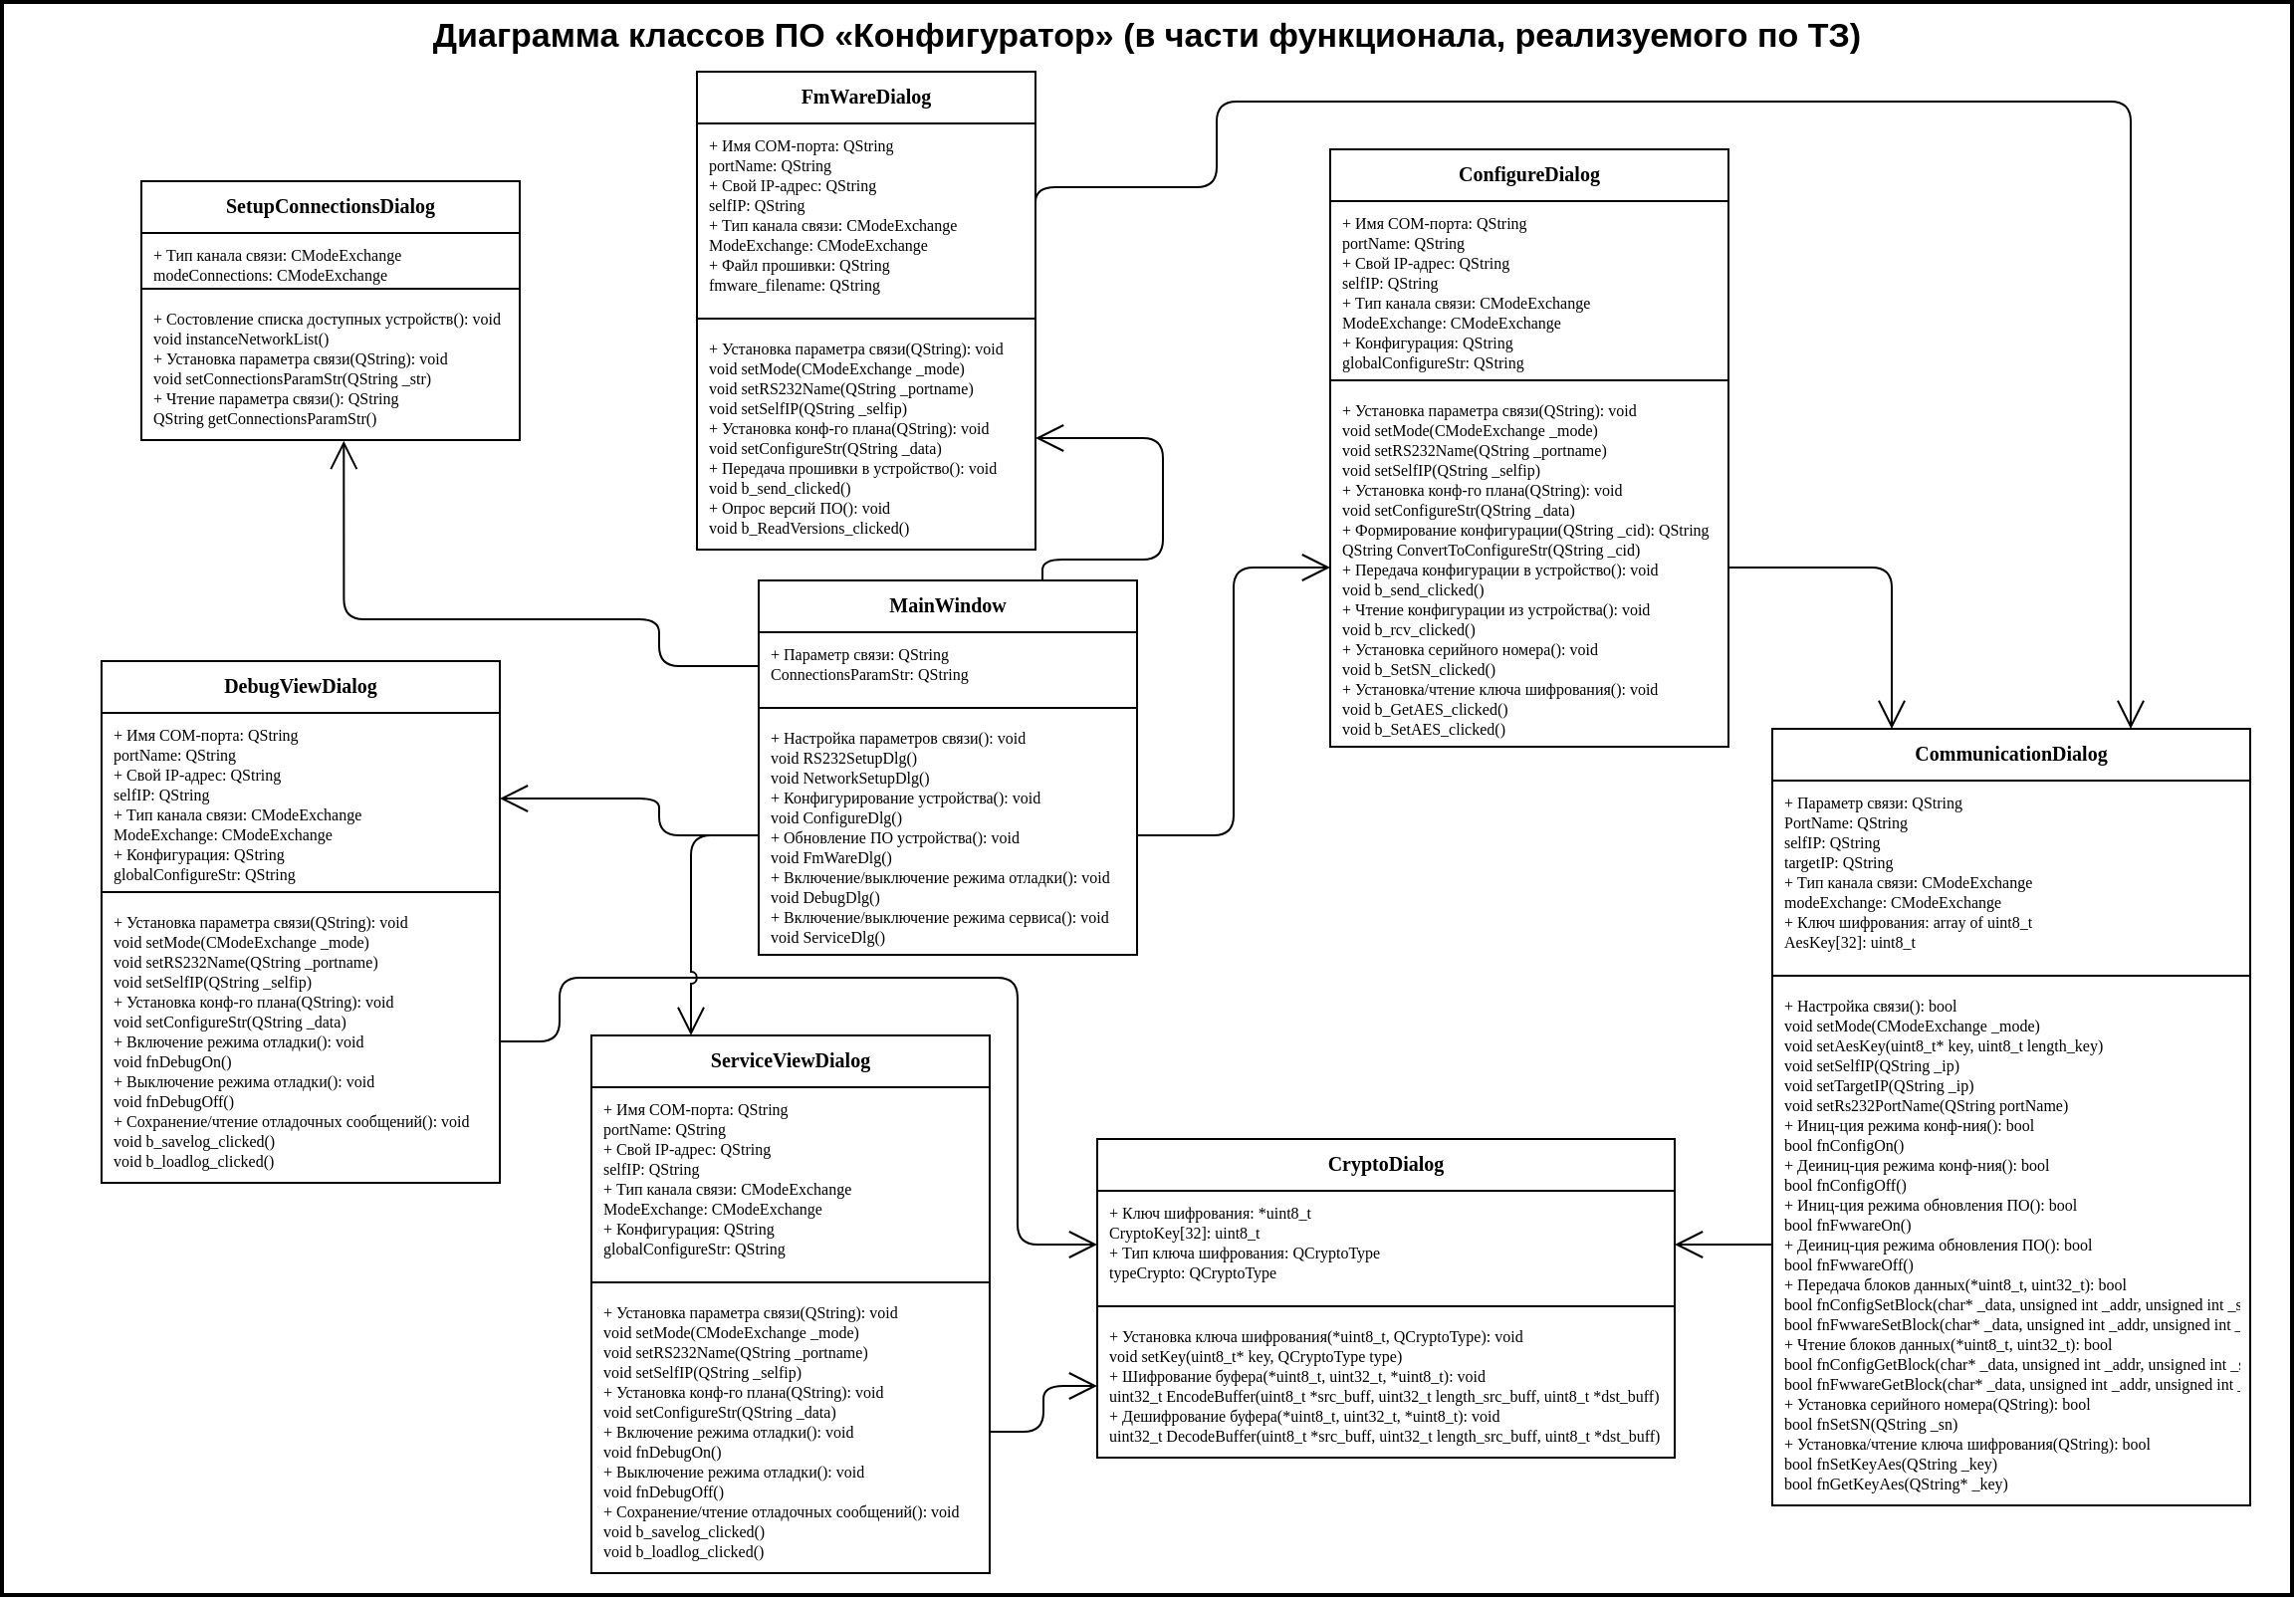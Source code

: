 <mxfile version="15.8.7" type="device"><diagram id="DoG88EXZWw8iQ3BS35wU" name="Страница 1"><mxGraphModel dx="1483" dy="927" grid="1" gridSize="10" guides="1" tooltips="1" connect="1" arrows="1" fold="1" page="1" pageScale="1" pageWidth="1169" pageHeight="827" math="0" shadow="0"><root><mxCell id="0"/><mxCell id="1" parent="0"/><mxCell id="p-gtLJKd6iXIBKxvOObI-78" value="MainWindow" style="swimlane;fontStyle=1;align=center;verticalAlign=top;childLayout=stackLayout;horizontal=1;startSize=26;horizontalStack=0;resizeParent=1;resizeParentMax=0;resizeLast=0;collapsible=1;marginBottom=0;fontFamily=Times New Roman;fontSize=10;" parent="1" vertex="1"><mxGeometry x="390" y="300.5" width="190" height="188" as="geometry"><mxRectangle x="180" y="450" width="100" height="26" as="alternateBounds"/></mxGeometry></mxCell><mxCell id="p-gtLJKd6iXIBKxvOObI-79" value="+ Параметр связи: QString&#10;ConnectionsParamStr: QString" style="text;strokeColor=none;fillColor=none;align=left;verticalAlign=top;spacingLeft=4;spacingRight=4;overflow=hidden;rotatable=0;points=[[0,0.5],[1,0.5]];portConstraint=eastwest;fontFamily=Times New Roman;fontSize=8;" parent="p-gtLJKd6iXIBKxvOObI-78" vertex="1"><mxGeometry y="26" width="190" height="34" as="geometry"/></mxCell><mxCell id="p-gtLJKd6iXIBKxvOObI-80" value="" style="line;strokeWidth=1;fillColor=none;align=left;verticalAlign=middle;spacingTop=-1;spacingLeft=3;spacingRight=3;rotatable=0;labelPosition=right;points=[];portConstraint=eastwest;" parent="p-gtLJKd6iXIBKxvOObI-78" vertex="1"><mxGeometry y="60" width="190" height="8" as="geometry"/></mxCell><mxCell id="p-gtLJKd6iXIBKxvOObI-81" value="+ Настройка параметров связи(): void&#10;void RS232SetupDlg()&#10;void NetworkSetupDlg()&#10;+ Конфигурирование устройства(): void&#10;void ConfigureDlg()&#10;+ Обновление ПО устройства(): void&#10;void FmWareDlg()&#10;+ Включение/выключение режима отладки(): void&#10;void DebugDlg()&#10;+ Включение/выключение режима сервиса(): void&#10;void ServiceDlg()&#10;" style="text;strokeColor=none;fillColor=none;align=left;verticalAlign=top;spacingLeft=4;spacingRight=4;overflow=hidden;rotatable=0;points=[[0,0.5],[1,0.5]];portConstraint=eastwest;fontFamily=Times New Roman;fontSize=8;" parent="p-gtLJKd6iXIBKxvOObI-78" vertex="1"><mxGeometry y="68" width="190" height="120" as="geometry"/></mxCell><mxCell id="p-gtLJKd6iXIBKxvOObI-82" value="SetupConnectionsDialog" style="swimlane;fontStyle=1;align=center;verticalAlign=top;childLayout=stackLayout;horizontal=1;startSize=26;horizontalStack=0;resizeParent=1;resizeParentMax=0;resizeLast=0;collapsible=1;marginBottom=0;fontFamily=Times New Roman;fontSize=10;" parent="1" vertex="1"><mxGeometry x="80" y="100" width="190" height="130" as="geometry"><mxRectangle x="180" y="450" width="100" height="26" as="alternateBounds"/></mxGeometry></mxCell><mxCell id="p-gtLJKd6iXIBKxvOObI-83" value="+ Тип канала связи: CModeExchange&#10;modeConnections: CModeExchange" style="text;strokeColor=none;fillColor=none;align=left;verticalAlign=top;spacingLeft=4;spacingRight=4;overflow=hidden;rotatable=0;points=[[0,0.5],[1,0.5]];portConstraint=eastwest;fontFamily=Times New Roman;fontSize=8;" parent="p-gtLJKd6iXIBKxvOObI-82" vertex="1"><mxGeometry y="26" width="190" height="24" as="geometry"/></mxCell><mxCell id="p-gtLJKd6iXIBKxvOObI-84" value="" style="line;strokeWidth=1;fillColor=none;align=left;verticalAlign=middle;spacingTop=-1;spacingLeft=3;spacingRight=3;rotatable=0;labelPosition=right;points=[];portConstraint=eastwest;" parent="p-gtLJKd6iXIBKxvOObI-82" vertex="1"><mxGeometry y="50" width="190" height="8" as="geometry"/></mxCell><mxCell id="p-gtLJKd6iXIBKxvOObI-85" value="+ Состовление списка доступных устройств(): void&#10;void instanceNetworkList()&#10;+ Установка параметра связи(QString): void&#10;void setConnectionsParamStr(QString _str)&#10;+ Чтение параметра связи(): QString&#10;QString getConnectionsParamStr()&#10;" style="text;strokeColor=none;fillColor=none;align=left;verticalAlign=top;spacingLeft=4;spacingRight=4;overflow=hidden;rotatable=0;points=[[0,0.5],[1,0.5]];portConstraint=eastwest;fontFamily=Times New Roman;fontSize=8;" parent="p-gtLJKd6iXIBKxvOObI-82" vertex="1"><mxGeometry y="58" width="190" height="72" as="geometry"/></mxCell><mxCell id="p-gtLJKd6iXIBKxvOObI-86" value="FmWareDialog" style="swimlane;fontStyle=1;align=center;verticalAlign=top;childLayout=stackLayout;horizontal=1;startSize=26;horizontalStack=0;resizeParent=1;resizeParentMax=0;resizeLast=0;collapsible=1;marginBottom=0;fontFamily=Times New Roman;fontSize=10;" parent="1" vertex="1"><mxGeometry x="359" y="45" width="170" height="240" as="geometry"><mxRectangle x="180" y="450" width="100" height="26" as="alternateBounds"/></mxGeometry></mxCell><mxCell id="p-gtLJKd6iXIBKxvOObI-87" value="+ Имя COM-порта: QString&#10;portName: QString&#10;+ Свой IP-адрес: QString&#10;selfIP: QString&#10;+ Тип канала связи: CModeExchange&#10;ModeExchange: CModeExchange&#10;+ Файл прошивки: QString&#10;fmware_filename: QString" style="text;strokeColor=none;fillColor=none;align=left;verticalAlign=top;spacingLeft=4;spacingRight=4;overflow=hidden;rotatable=0;points=[[0,0.5],[1,0.5]];portConstraint=eastwest;fontFamily=Times New Roman;fontSize=8;" parent="p-gtLJKd6iXIBKxvOObI-86" vertex="1"><mxGeometry y="26" width="170" height="94" as="geometry"/></mxCell><mxCell id="p-gtLJKd6iXIBKxvOObI-88" value="" style="line;strokeWidth=1;fillColor=none;align=left;verticalAlign=middle;spacingTop=-1;spacingLeft=3;spacingRight=3;rotatable=0;labelPosition=right;points=[];portConstraint=eastwest;" parent="p-gtLJKd6iXIBKxvOObI-86" vertex="1"><mxGeometry y="120" width="170" height="8" as="geometry"/></mxCell><mxCell id="p-gtLJKd6iXIBKxvOObI-89" value="+ Установка параметра связи(QString): void&#10;void setMode(CModeExchange _mode)&#10;void setRS232Name(QString _portname)&#10;void setSelfIP(QString _selfip)&#10;+ Установка конф-го плана(QString): void&#10;void setConfigureStr(QString _data)&#10;+ Передача прошивки в устройство(): void&#10;void b_send_clicked()&#10;+ Опрос версий ПО(): void&#10;void b_ReadVersions_clicked()&#10;" style="text;strokeColor=none;fillColor=none;align=left;verticalAlign=top;spacingLeft=4;spacingRight=4;overflow=hidden;rotatable=0;points=[[0,0.5],[1,0.5]];portConstraint=eastwest;fontFamily=Times New Roman;fontSize=8;" parent="p-gtLJKd6iXIBKxvOObI-86" vertex="1"><mxGeometry y="128" width="170" height="112" as="geometry"/></mxCell><mxCell id="p-gtLJKd6iXIBKxvOObI-90" value="ConfigureDialog" style="swimlane;fontStyle=1;align=center;verticalAlign=top;childLayout=stackLayout;horizontal=1;startSize=26;horizontalStack=0;resizeParent=1;resizeParentMax=0;resizeLast=0;collapsible=1;marginBottom=0;fontFamily=Times New Roman;fontSize=10;" parent="1" vertex="1"><mxGeometry x="677" y="84" width="200" height="300" as="geometry"><mxRectangle x="180" y="450" width="100" height="26" as="alternateBounds"/></mxGeometry></mxCell><mxCell id="p-gtLJKd6iXIBKxvOObI-91" value="+ Имя COM-порта: QString&#10;portName: QString&#10;+ Свой IP-адрес: QString&#10;selfIP: QString&#10;+ Тип канала связи: CModeExchange&#10;ModeExchange: CModeExchange&#10;+ Конфигурация: QString&#10;globalConfigureStr: QString" style="text;strokeColor=none;fillColor=none;align=left;verticalAlign=top;spacingLeft=4;spacingRight=4;overflow=hidden;rotatable=0;points=[[0,0.5],[1,0.5]];portConstraint=eastwest;fontFamily=Times New Roman;fontSize=8;" parent="p-gtLJKd6iXIBKxvOObI-90" vertex="1"><mxGeometry y="26" width="200" height="86" as="geometry"/></mxCell><mxCell id="p-gtLJKd6iXIBKxvOObI-92" value="" style="line;strokeWidth=1;fillColor=none;align=left;verticalAlign=middle;spacingTop=-1;spacingLeft=3;spacingRight=3;rotatable=0;labelPosition=right;points=[];portConstraint=eastwest;" parent="p-gtLJKd6iXIBKxvOObI-90" vertex="1"><mxGeometry y="112" width="200" height="8" as="geometry"/></mxCell><mxCell id="p-gtLJKd6iXIBKxvOObI-93" value="+ Установка параметра связи(QString): void&#10;void setMode(CModeExchange _mode)&#10;void setRS232Name(QString _portname)&#10;void setSelfIP(QString _selfip)&#10;+ Установка конф-го плана(QString): void&#10;void setConfigureStr(QString _data)&#10;+ Формирование конфигурации(QString _cid): QString&#10;QString ConvertToConfigureStr(QString _cid)&#10;+ Передача конфигурации в устройство(): void&#10;void b_send_clicked()&#10;+ Чтение конфигурации из устройства(): void&#10;void b_rcv_clicked()&#10;+ Установка серийного номера(): void&#10;void b_SetSN_clicked()&#10;+ Установка/чтение ключа шифрования(): void&#10;void b_GetAES_clicked()&#10;void b_SetAES_clicked()" style="text;strokeColor=none;fillColor=none;align=left;verticalAlign=top;spacingLeft=4;spacingRight=4;overflow=hidden;rotatable=0;points=[[0,0.5],[1,0.5]];portConstraint=eastwest;fontFamily=Times New Roman;fontSize=8;" parent="p-gtLJKd6iXIBKxvOObI-90" vertex="1"><mxGeometry y="120" width="200" height="180" as="geometry"/></mxCell><mxCell id="p-gtLJKd6iXIBKxvOObI-95" value="CryptoDialog" style="swimlane;fontStyle=1;align=center;verticalAlign=top;childLayout=stackLayout;horizontal=1;startSize=26;horizontalStack=0;resizeParent=1;resizeParentMax=0;resizeLast=0;collapsible=1;marginBottom=0;fontFamily=Times New Roman;fontSize=10;" parent="1" vertex="1"><mxGeometry x="560" y="581" width="290" height="160" as="geometry"><mxRectangle x="180" y="450" width="100" height="26" as="alternateBounds"/></mxGeometry></mxCell><mxCell id="p-gtLJKd6iXIBKxvOObI-96" value="+ Ключ шифрования: *uint8_t&#10;CryptoKey[32]: uint8_t&#10;+ Тип ключа шифрования: QCryptoType&#10;typeCrypto: QCryptoType" style="text;strokeColor=none;fillColor=none;align=left;verticalAlign=top;spacingLeft=4;spacingRight=4;overflow=hidden;rotatable=0;points=[[0,0.5],[1,0.5]];portConstraint=eastwest;fontFamily=Times New Roman;fontSize=8;" parent="p-gtLJKd6iXIBKxvOObI-95" vertex="1"><mxGeometry y="26" width="290" height="54" as="geometry"/></mxCell><mxCell id="p-gtLJKd6iXIBKxvOObI-97" value="" style="line;strokeWidth=1;fillColor=none;align=left;verticalAlign=middle;spacingTop=-1;spacingLeft=3;spacingRight=3;rotatable=0;labelPosition=right;points=[];portConstraint=eastwest;" parent="p-gtLJKd6iXIBKxvOObI-95" vertex="1"><mxGeometry y="80" width="290" height="8" as="geometry"/></mxCell><mxCell id="p-gtLJKd6iXIBKxvOObI-98" value="+ Установка ключа шифрования(*uint8_t, QCryptoType): void&#10;void setKey(uint8_t* key, QCryptoType type)&#10;+ Шифрование буфера(*uint8_t, uint32_t, *uint8_t): void&#10;uint32_t EncodeBuffer(uint8_t *src_buff, uint32_t length_src_buff, uint8_t *dst_buff)&#10;+ Дешифрование буфера(*uint8_t, uint32_t, *uint8_t): void&#10;uint32_t DecodeBuffer(uint8_t *src_buff, uint32_t length_src_buff, uint8_t *dst_buff)&#10;" style="text;strokeColor=none;fillColor=none;align=left;verticalAlign=top;spacingLeft=4;spacingRight=4;overflow=hidden;rotatable=0;points=[[0,0.5],[1,0.5]];portConstraint=eastwest;fontFamily=Times New Roman;fontSize=8;" parent="p-gtLJKd6iXIBKxvOObI-95" vertex="1"><mxGeometry y="88" width="290" height="72" as="geometry"/></mxCell><mxCell id="p-gtLJKd6iXIBKxvOObI-99" value="DebugViewDialog" style="swimlane;fontStyle=1;align=center;verticalAlign=top;childLayout=stackLayout;horizontal=1;startSize=26;horizontalStack=0;resizeParent=1;resizeParentMax=0;resizeLast=0;collapsible=1;marginBottom=0;fontFamily=Times New Roman;fontSize=10;" parent="1" vertex="1"><mxGeometry x="60" y="341" width="200" height="262" as="geometry"><mxRectangle x="180" y="450" width="100" height="26" as="alternateBounds"/></mxGeometry></mxCell><mxCell id="p-gtLJKd6iXIBKxvOObI-100" value="+ Имя COM-порта: QString&#10;portName: QString&#10;+ Свой IP-адрес: QString&#10;selfIP: QString&#10;+ Тип канала связи: CModeExchange&#10;ModeExchange: CModeExchange&#10;+ Конфигурация: QString&#10;globalConfigureStr: QString" style="text;strokeColor=none;fillColor=none;align=left;verticalAlign=top;spacingLeft=4;spacingRight=4;overflow=hidden;rotatable=0;points=[[0,0.5],[1,0.5]];portConstraint=eastwest;fontFamily=Times New Roman;fontSize=8;" parent="p-gtLJKd6iXIBKxvOObI-99" vertex="1"><mxGeometry y="26" width="200" height="86" as="geometry"/></mxCell><mxCell id="p-gtLJKd6iXIBKxvOObI-101" value="" style="line;strokeWidth=1;fillColor=none;align=left;verticalAlign=middle;spacingTop=-1;spacingLeft=3;spacingRight=3;rotatable=0;labelPosition=right;points=[];portConstraint=eastwest;" parent="p-gtLJKd6iXIBKxvOObI-99" vertex="1"><mxGeometry y="112" width="200" height="8" as="geometry"/></mxCell><mxCell id="p-gtLJKd6iXIBKxvOObI-102" value="+ Установка параметра связи(QString): void&#10;void setMode(CModeExchange _mode)&#10;void setRS232Name(QString _portname)&#10;void setSelfIP(QString _selfip)&#10;+ Установка конф-го плана(QString): void&#10;void setConfigureStr(QString _data)&#10;+ Включение режима отладки(): void&#10;void fnDebugOn()&#10;+ Выключение режима отладки(): void&#10;void fnDebugOff()&#10;+ Сохранение/чтение отладочных сообщений(): void&#10;void b_savelog_clicked()&#10;void b_loadlog_clicked()&#10;" style="text;strokeColor=none;fillColor=none;align=left;verticalAlign=top;spacingLeft=4;spacingRight=4;overflow=hidden;rotatable=0;points=[[0,0.5],[1,0.5]];portConstraint=eastwest;fontFamily=Times New Roman;fontSize=8;" parent="p-gtLJKd6iXIBKxvOObI-99" vertex="1"><mxGeometry y="120" width="200" height="142" as="geometry"/></mxCell><mxCell id="p-gtLJKd6iXIBKxvOObI-103" value="ServiceViewDialog" style="swimlane;fontStyle=1;align=center;verticalAlign=top;childLayout=stackLayout;horizontal=1;startSize=26;horizontalStack=0;resizeParent=1;resizeParentMax=0;resizeLast=0;collapsible=1;marginBottom=0;fontFamily=Times New Roman;fontSize=10;" parent="1" vertex="1"><mxGeometry x="306" y="529" width="200" height="270" as="geometry"><mxRectangle x="180" y="450" width="100" height="26" as="alternateBounds"/></mxGeometry></mxCell><mxCell id="p-gtLJKd6iXIBKxvOObI-104" value="+ Имя COM-порта: QString&#10;portName: QString&#10;+ Свой IP-адрес: QString&#10;selfIP: QString&#10;+ Тип канала связи: CModeExchange&#10;ModeExchange: CModeExchange&#10;+ Конфигурация: QString&#10;globalConfigureStr: QString" style="text;strokeColor=none;fillColor=none;align=left;verticalAlign=top;spacingLeft=4;spacingRight=4;overflow=hidden;rotatable=0;points=[[0,0.5],[1,0.5]];portConstraint=eastwest;fontFamily=Times New Roman;fontSize=8;" parent="p-gtLJKd6iXIBKxvOObI-103" vertex="1"><mxGeometry y="26" width="200" height="94" as="geometry"/></mxCell><mxCell id="p-gtLJKd6iXIBKxvOObI-105" value="" style="line;strokeWidth=1;fillColor=none;align=left;verticalAlign=middle;spacingTop=-1;spacingLeft=3;spacingRight=3;rotatable=0;labelPosition=right;points=[];portConstraint=eastwest;" parent="p-gtLJKd6iXIBKxvOObI-103" vertex="1"><mxGeometry y="120" width="200" height="8" as="geometry"/></mxCell><mxCell id="p-gtLJKd6iXIBKxvOObI-106" value="+ Установка параметра связи(QString): void&#10;void setMode(CModeExchange _mode)&#10;void setRS232Name(QString _portname)&#10;void setSelfIP(QString _selfip)&#10;+ Установка конф-го плана(QString): void&#10;void setConfigureStr(QString _data)&#10;+ Включение режима отладки(): void&#10;void fnDebugOn()&#10;+ Выключение режима отладки(): void&#10;void fnDebugOff()&#10;+ Сохранение/чтение отладочных сообщений(): void&#10;void b_savelog_clicked()&#10;void b_loadlog_clicked()" style="text;strokeColor=none;fillColor=none;align=left;verticalAlign=top;spacingLeft=4;spacingRight=4;overflow=hidden;rotatable=0;points=[[0,0.5],[1,0.5]];portConstraint=eastwest;fontFamily=Times New Roman;fontSize=8;" parent="p-gtLJKd6iXIBKxvOObI-103" vertex="1"><mxGeometry y="128" width="200" height="142" as="geometry"/></mxCell><mxCell id="p-gtLJKd6iXIBKxvOObI-112" value="CommunicationDialog" style="swimlane;fontStyle=1;align=center;verticalAlign=top;childLayout=stackLayout;horizontal=1;startSize=26;horizontalStack=0;resizeParent=1;resizeParentMax=0;resizeLast=0;collapsible=1;marginBottom=0;fontFamily=Times New Roman;fontSize=10;" parent="1" vertex="1"><mxGeometry x="899" y="375" width="240" height="390" as="geometry"><mxRectangle x="180" y="450" width="100" height="26" as="alternateBounds"/></mxGeometry></mxCell><mxCell id="p-gtLJKd6iXIBKxvOObI-113" value="+ Параметр связи: QString&#10;PortName: QString&#10;selfIP: QString&#10;targetIP: QString&#10;+ Тип канала связи: CModeExchange&#10;modeExchange: CModeExchange&#10;+ Ключ шифрования: array of uint8_t&#10;AesKey[32]: uint8_t" style="text;strokeColor=none;fillColor=none;align=left;verticalAlign=top;spacingLeft=4;spacingRight=4;overflow=hidden;rotatable=0;points=[[0,0.5],[1,0.5]];portConstraint=eastwest;fontFamily=Times New Roman;fontSize=8;" parent="p-gtLJKd6iXIBKxvOObI-112" vertex="1"><mxGeometry y="26" width="240" height="94" as="geometry"/></mxCell><mxCell id="p-gtLJKd6iXIBKxvOObI-114" value="" style="line;strokeWidth=1;fillColor=none;align=left;verticalAlign=middle;spacingTop=-1;spacingLeft=3;spacingRight=3;rotatable=0;labelPosition=right;points=[];portConstraint=eastwest;" parent="p-gtLJKd6iXIBKxvOObI-112" vertex="1"><mxGeometry y="120" width="240" height="8" as="geometry"/></mxCell><mxCell id="p-gtLJKd6iXIBKxvOObI-115" value="+ Настройка связи(): bool&#10;void setMode(CModeExchange _mode)&#10;void setAesKey(uint8_t* key, uint8_t length_key)&#10;void setSelfIP(QString _ip)&#10;void setTargetIP(QString _ip)&#10;void setRs232PortName(QString portName)&#10;+ Иниц-ция режима конф-ния(): bool&#10;bool fnConfigOn()&#10;+ Деиниц-ция режима конф-ния(): bool&#10;bool fnConfigOff()&#10;+ Иниц-ция режима обновления ПО(): bool&#10;bool fnFwwareOn()&#10;+ Деиниц-ция режима обновления ПО(): bool&#10;bool fnFwwareOff()&#10;+ Передача блоков данных(*uint8_t, uint32_t): bool&#10;bool fnConfigSetBlock(char* _data, unsigned int _addr, unsigned int _size)&#10;bool fnFwwareSetBlock(char* _data, unsigned int _addr, unsigned int _size)&#10;+ Чтение блоков данных(*uint8_t, uint32_t): bool&#10;bool fnConfigGetBlock(char* _data, unsigned int _addr, unsigned int _size)&#10;bool fnFwwareGetBlock(char* _data, unsigned int _addr, unsigned int _size)&#10;+ Установка серийного номера(QString): bool&#10;bool fnSetSN(QString _sn)&#10;+ Установка/чтение ключа шифрования(QString): bool&#10;bool fnSetKeyAes(QString _key)&#10;bool fnGetKeyAes(QString* _key)&#10;&#10;" style="text;strokeColor=none;fillColor=none;align=left;verticalAlign=top;spacingLeft=4;spacingRight=4;overflow=hidden;rotatable=0;points=[[0,0.5],[1,0.5]];portConstraint=eastwest;fontFamily=Times New Roman;fontSize=8;" parent="p-gtLJKd6iXIBKxvOObI-112" vertex="1"><mxGeometry y="128" width="240" height="262" as="geometry"/></mxCell><mxCell id="Lcp1GOhrzWAF-LqNEsYF-5" value="" style="endArrow=open;endFill=1;endSize=12;html=1;exitX=0;exitY=0.5;exitDx=0;exitDy=0;entryX=0.535;entryY=1.006;entryDx=0;entryDy=0;entryPerimeter=0;edgeStyle=orthogonalEdgeStyle;" parent="1" source="p-gtLJKd6iXIBKxvOObI-79" target="p-gtLJKd6iXIBKxvOObI-85" edge="1"><mxGeometry width="160" relative="1" as="geometry"><mxPoint x="360" y="290" as="sourcePoint"/><mxPoint x="520" y="290" as="targetPoint"/><Array as="points"><mxPoint x="340" y="343"/><mxPoint x="340" y="320"/><mxPoint x="182" y="320"/></Array></mxGeometry></mxCell><mxCell id="Lcp1GOhrzWAF-LqNEsYF-6" value="" style="endArrow=open;endFill=1;endSize=12;html=1;exitX=0.75;exitY=0;exitDx=0;exitDy=0;edgeStyle=orthogonalEdgeStyle;entryX=1;entryY=0.5;entryDx=0;entryDy=0;" parent="1" source="p-gtLJKd6iXIBKxvOObI-78" target="p-gtLJKd6iXIBKxvOObI-89" edge="1"><mxGeometry width="160" relative="1" as="geometry"><mxPoint x="465" y="250" as="sourcePoint"/><mxPoint x="440" y="314" as="targetPoint"/><Array as="points"><mxPoint x="533" y="290"/><mxPoint x="593" y="290"/><mxPoint x="593" y="229"/></Array></mxGeometry></mxCell><mxCell id="Lcp1GOhrzWAF-LqNEsYF-7" value="" style="endArrow=open;endFill=1;endSize=12;html=1;exitX=1;exitY=0.5;exitDx=0;exitDy=0;edgeStyle=orthogonalEdgeStyle;entryX=0.75;entryY=0;entryDx=0;entryDy=0;" parent="1" source="p-gtLJKd6iXIBKxvOObI-87" target="p-gtLJKd6iXIBKxvOObI-112" edge="1"><mxGeometry width="160" relative="1" as="geometry"><mxPoint x="780" y="230" as="sourcePoint"/><mxPoint x="1100" y="310" as="targetPoint"/><Array as="points"><mxPoint x="529" y="103"/><mxPoint x="620" y="103"/><mxPoint x="620" y="60"/><mxPoint x="1079" y="60"/></Array></mxGeometry></mxCell><mxCell id="Lcp1GOhrzWAF-LqNEsYF-8" value="" style="endArrow=open;endFill=1;endSize=12;html=1;exitX=1;exitY=0.5;exitDx=0;exitDy=0;entryX=0;entryY=0.5;entryDx=0;entryDy=0;edgeStyle=orthogonalEdgeStyle;" parent="1" source="p-gtLJKd6iXIBKxvOObI-81" target="p-gtLJKd6iXIBKxvOObI-93" edge="1"><mxGeometry width="160" relative="1" as="geometry"><mxPoint x="780" y="400" as="sourcePoint"/><mxPoint x="940" y="400" as="targetPoint"/></mxGeometry></mxCell><mxCell id="Lcp1GOhrzWAF-LqNEsYF-10" value="" style="endArrow=open;endFill=1;endSize=12;html=1;exitX=1;exitY=0.5;exitDx=0;exitDy=0;entryX=0.25;entryY=0;entryDx=0;entryDy=0;edgeStyle=orthogonalEdgeStyle;" parent="1" source="p-gtLJKd6iXIBKxvOObI-93" target="p-gtLJKd6iXIBKxvOObI-112" edge="1"><mxGeometry width="160" relative="1" as="geometry"><mxPoint x="780" y="480" as="sourcePoint"/><mxPoint x="940" y="480" as="targetPoint"/><Array as="points"><mxPoint x="959" y="294"/></Array></mxGeometry></mxCell><mxCell id="Lcp1GOhrzWAF-LqNEsYF-11" value="" style="endArrow=open;endFill=1;endSize=12;html=1;exitX=0;exitY=0.5;exitDx=0;exitDy=0;entryX=1;entryY=0.5;entryDx=0;entryDy=0;edgeStyle=orthogonalEdgeStyle;" parent="1" source="p-gtLJKd6iXIBKxvOObI-115" target="p-gtLJKd6iXIBKxvOObI-96" edge="1"><mxGeometry width="160" relative="1" as="geometry"><mxPoint x="710" y="630" as="sourcePoint"/><mxPoint x="870" y="630" as="targetPoint"/></mxGeometry></mxCell><mxCell id="Lcp1GOhrzWAF-LqNEsYF-12" value="" style="endArrow=open;endFill=1;endSize=12;html=1;exitX=0;exitY=0.5;exitDx=0;exitDy=0;entryX=1;entryY=0.5;entryDx=0;entryDy=0;edgeStyle=orthogonalEdgeStyle;" parent="1" source="p-gtLJKd6iXIBKxvOObI-81" target="p-gtLJKd6iXIBKxvOObI-100" edge="1"><mxGeometry width="160" relative="1" as="geometry"><mxPoint x="300" y="400" as="sourcePoint"/><mxPoint x="460" y="400" as="targetPoint"/><Array as="points"><mxPoint x="340" y="429"/><mxPoint x="340" y="410"/></Array></mxGeometry></mxCell><mxCell id="Lcp1GOhrzWAF-LqNEsYF-13" value="" style="endArrow=open;endFill=1;endSize=12;html=1;exitX=1;exitY=0.5;exitDx=0;exitDy=0;entryX=0;entryY=0.5;entryDx=0;entryDy=0;edgeStyle=orthogonalEdgeStyle;jumpStyle=arc;" parent="1" source="p-gtLJKd6iXIBKxvOObI-102" target="p-gtLJKd6iXIBKxvOObI-96" edge="1"><mxGeometry width="160" relative="1" as="geometry"><mxPoint x="300" y="520" as="sourcePoint"/><mxPoint x="460" y="520" as="targetPoint"/><Array as="points"><mxPoint x="290" y="532"/><mxPoint x="290" y="500"/><mxPoint x="520" y="500"/><mxPoint x="520" y="634"/></Array></mxGeometry></mxCell><mxCell id="Lcp1GOhrzWAF-LqNEsYF-14" value="" style="endArrow=open;endFill=1;endSize=12;html=1;exitX=1;exitY=0.5;exitDx=0;exitDy=0;entryX=0;entryY=0.5;entryDx=0;entryDy=0;edgeStyle=orthogonalEdgeStyle;" parent="1" source="p-gtLJKd6iXIBKxvOObI-106" target="p-gtLJKd6iXIBKxvOObI-98" edge="1"><mxGeometry width="160" relative="1" as="geometry"><mxPoint x="330" y="580" as="sourcePoint"/><mxPoint x="490" y="580" as="targetPoint"/></mxGeometry></mxCell><mxCell id="Lcp1GOhrzWAF-LqNEsYF-15" value="" style="endArrow=open;endFill=1;endSize=12;html=1;exitX=0;exitY=0.5;exitDx=0;exitDy=0;entryX=0.25;entryY=0;entryDx=0;entryDy=0;edgeStyle=orthogonalEdgeStyle;jumpStyle=arc;" parent="1" source="p-gtLJKd6iXIBKxvOObI-81" target="p-gtLJKd6iXIBKxvOObI-103" edge="1"><mxGeometry width="160" relative="1" as="geometry"><mxPoint x="330" y="470" as="sourcePoint"/><mxPoint x="490" y="470" as="targetPoint"/></mxGeometry></mxCell><mxCell id="XLGbprNi08PGMqGuOQAt-1" value="Диаграмма классов ПО «Конфигуратор» (в части функционала, реализуемого по ТЗ)" style="swimlane;fontSize=17;swimlaneLine=0;strokeWidth=2;startSize=30;" vertex="1" parent="1"><mxGeometry x="10" y="10" width="1150" height="800" as="geometry"/></mxCell></root></mxGraphModel></diagram></mxfile>